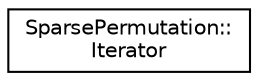 digraph "Graphical Class Hierarchy"
{
 // LATEX_PDF_SIZE
  edge [fontname="Helvetica",fontsize="10",labelfontname="Helvetica",labelfontsize="10"];
  node [fontname="Helvetica",fontsize="10",shape=record];
  rankdir="LR";
  Node0 [label="SparsePermutation::\lIterator",height=0.2,width=0.4,color="black", fillcolor="white", style="filled",URL="$structoperations__research_1_1_sparse_permutation_1_1_iterator.html",tooltip=" "];
}
